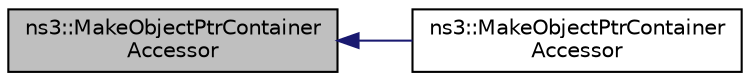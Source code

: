digraph "ns3::MakeObjectPtrContainerAccessor"
{
  edge [fontname="Helvetica",fontsize="10",labelfontname="Helvetica",labelfontsize="10"];
  node [fontname="Helvetica",fontsize="10",shape=record];
  rankdir="LR";
  Node1 [label="ns3::MakeObjectPtrContainer\lAccessor",height=0.2,width=0.4,color="black", fillcolor="grey75", style="filled", fontcolor="black"];
  Node1 -> Node2 [dir="back",color="midnightblue",fontsize="10",style="solid"];
  Node2 [label="ns3::MakeObjectPtrContainer\lAccessor",height=0.2,width=0.4,color="black", fillcolor="white", style="filled",URL="$d7/d2e/namespacens3.html#afba8b8f22d0b3a855b98519f7bdc1777"];
}

